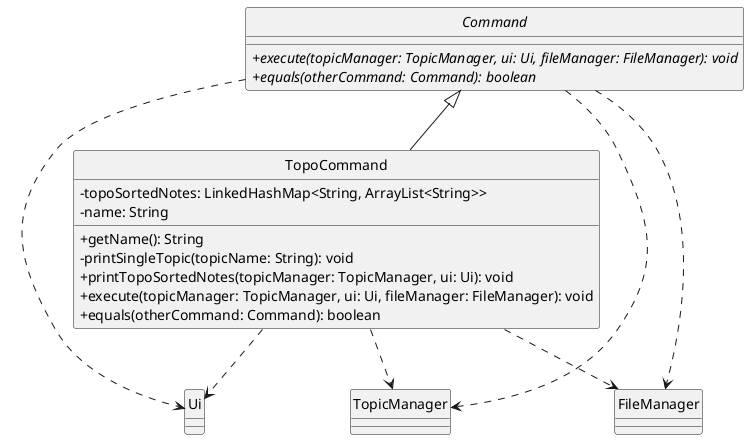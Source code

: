 @startuml
'https://plantuml.com/class-diagram
skinparam classAttributeIconSize 0
hide circle
abstract class Command {
+execute(topicManager: TopicManager, ui: Ui, fileManager: FileManager): void {abstract}
+equals(otherCommand: Command): boolean {abstract}
}

class TopoCommand {
-topoSortedNotes: LinkedHashMap<String, ArrayList<String>>
-name: String

+getName(): String
-printSingleTopic(topicName: String): void
+printTopoSortedNotes(topicManager: TopicManager, ui: Ui): void
+execute(topicManager: TopicManager, ui: Ui, fileManager: FileManager): void
+equals(otherCommand: Command): boolean
}

class Ui {
}

class TopicManager {
}

class FileManager {
}

Command ..> Ui
TopoCommand ..> Ui
Command ..> TopicManager
TopoCommand ..> TopicManager
Command ..> FileManager
TopoCommand ..> FileManager
Command <|-- TopoCommand
@enduml